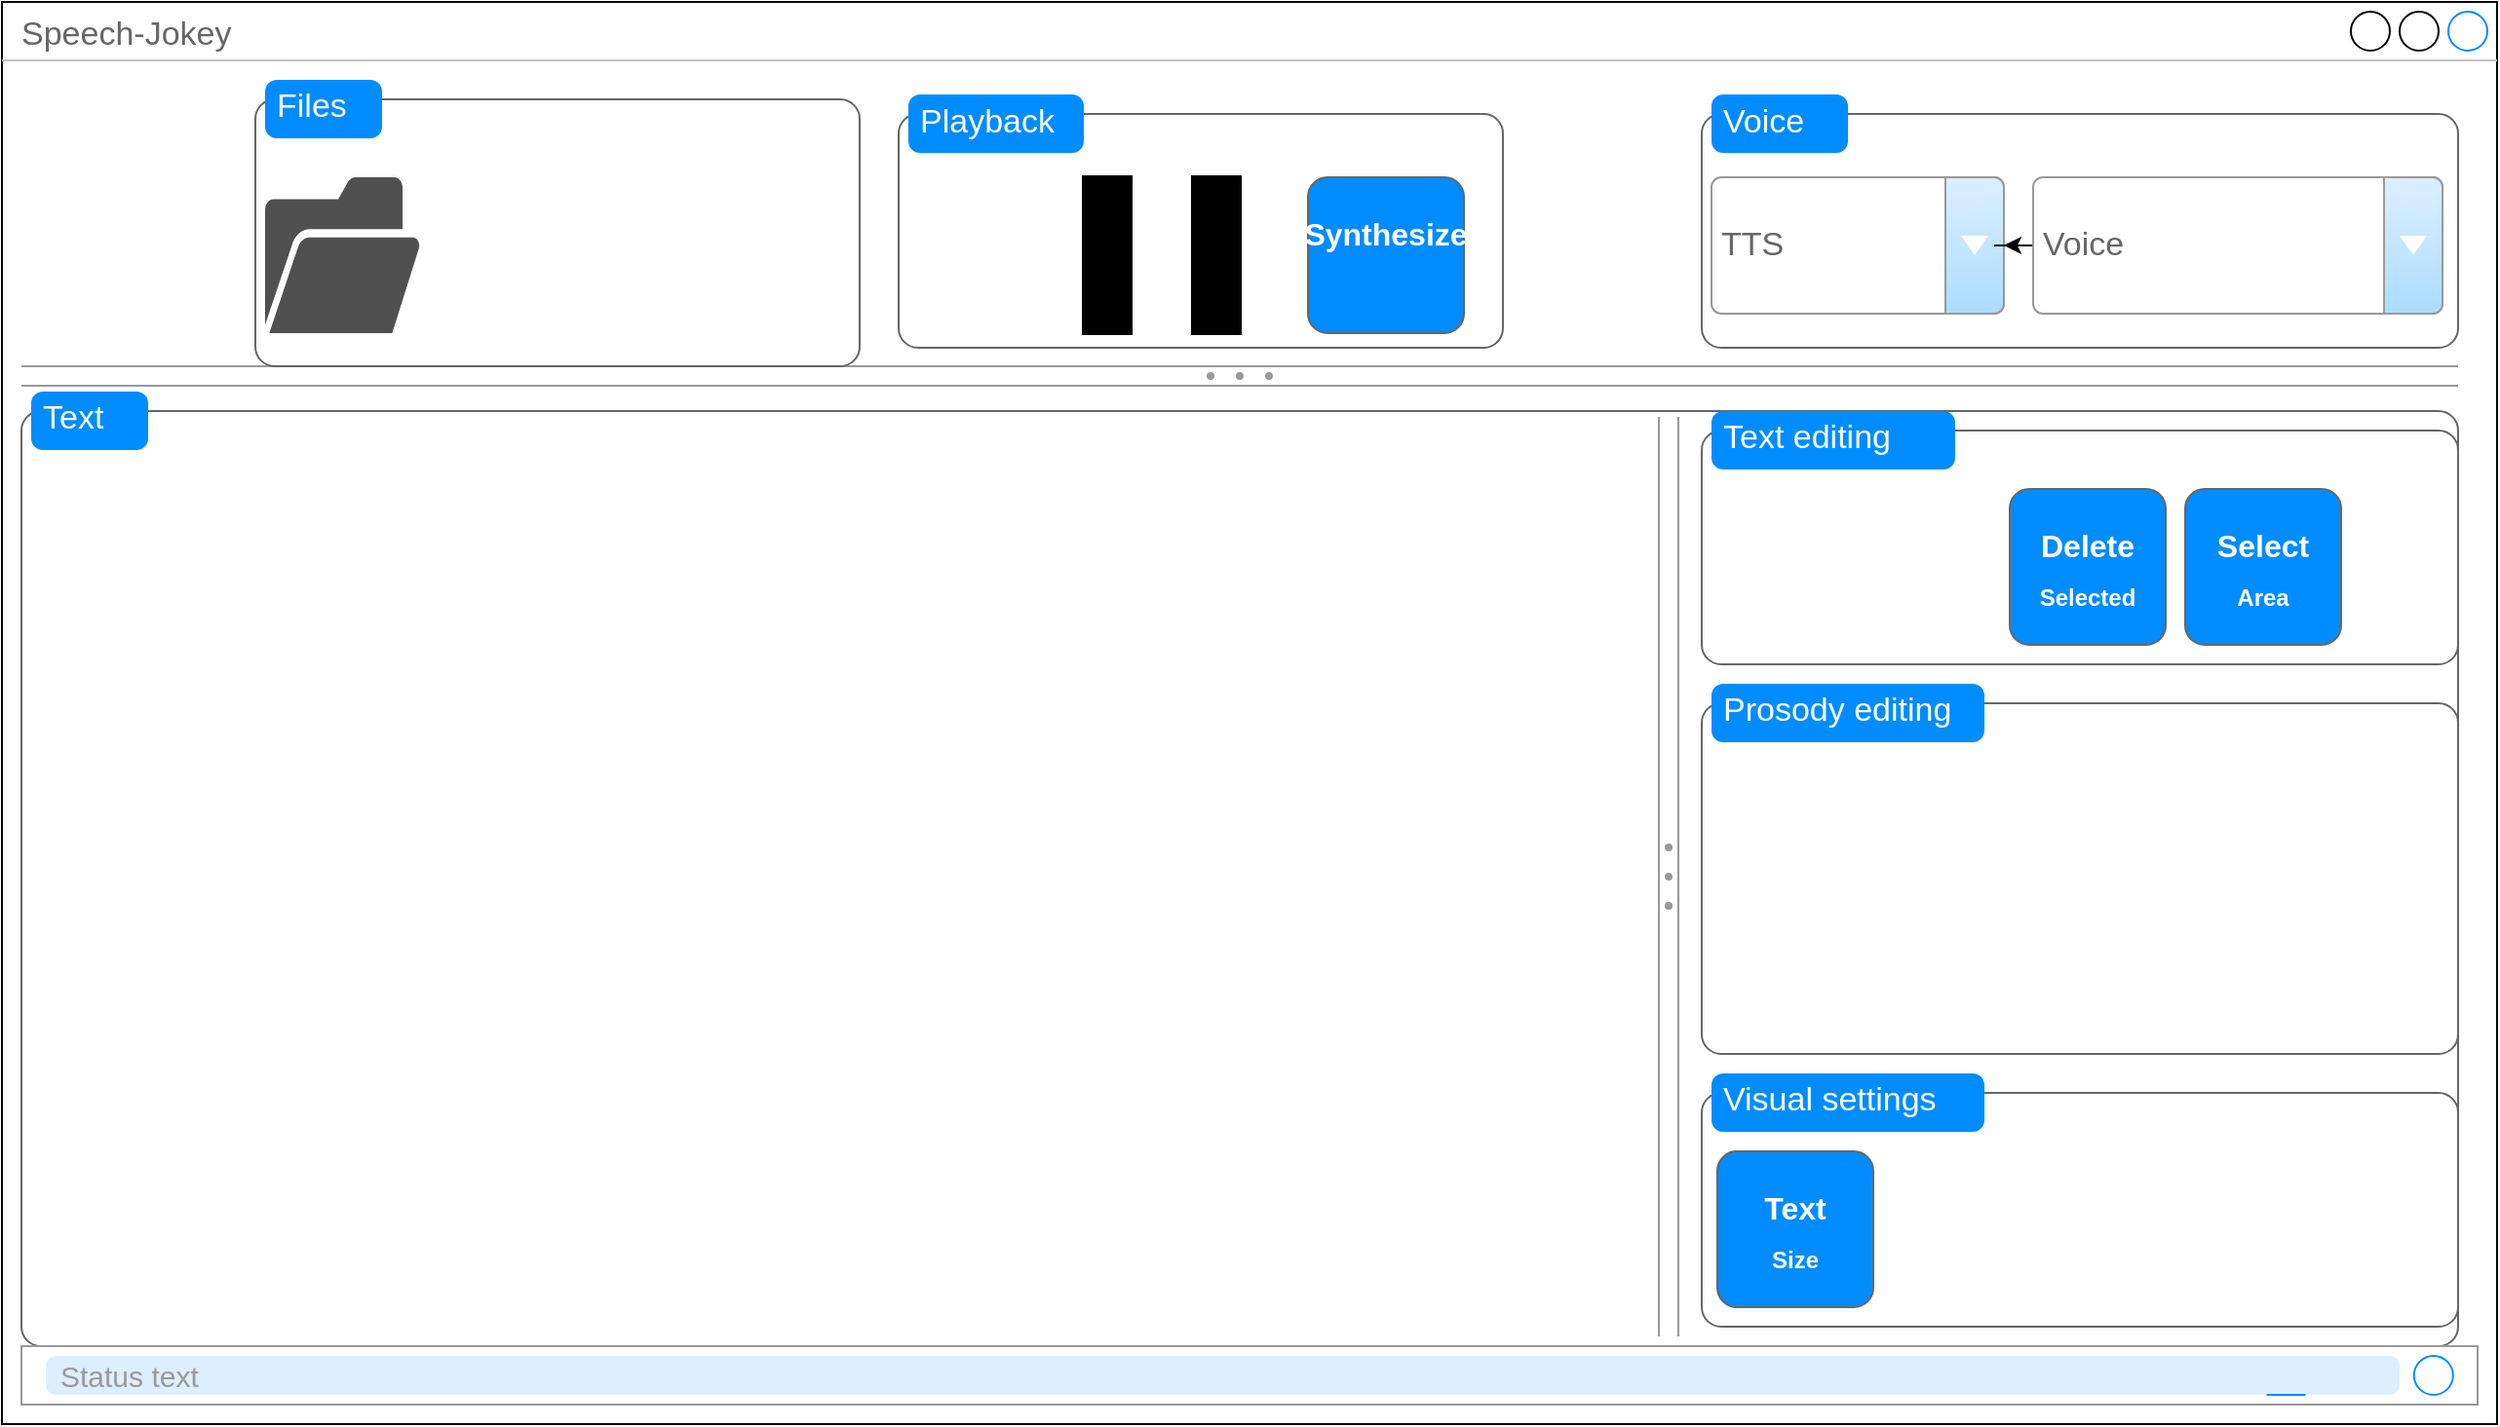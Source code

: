 <mxfile version="23.1.1" type="github">
  <diagram name="Page-1" id="PBg55gAw4XukbWbmwyFZ">
    <mxGraphModel dx="2278" dy="1466" grid="1" gridSize="10" guides="1" tooltips="1" connect="1" arrows="1" fold="1" page="1" pageScale="1" pageWidth="1654" pageHeight="1169" math="0" shadow="0">
      <root>
        <mxCell id="0" />
        <mxCell id="1" parent="0" />
        <mxCell id="mHXYmhf6QTTIRyPpXMR3-4" value="Speech-Jokey" style="strokeWidth=1;shadow=0;dashed=0;align=center;html=1;shape=mxgraph.mockup.containers.window;align=left;verticalAlign=top;spacingLeft=8;strokeColor2=#008cff;strokeColor3=#c4c4c4;fontColor=#666666;mainText=;fontSize=17;labelBackgroundColor=none;whiteSpace=wrap;" vertex="1" parent="1">
          <mxGeometry x="40" y="350" width="1280" height="730" as="geometry" />
        </mxCell>
        <mxCell id="mHXYmhf6QTTIRyPpXMR3-7" value="" style="shape=mxgraph.mockup.containers.marginRect;rectMarginTop=10;strokeColor=#666666;strokeWidth=1;dashed=0;rounded=1;arcSize=5;recursiveResize=0;html=1;whiteSpace=wrap;" vertex="1" parent="1">
          <mxGeometry x="50" y="550" width="1250" height="490" as="geometry" />
        </mxCell>
        <mxCell id="mHXYmhf6QTTIRyPpXMR3-8" value="Text" style="shape=rect;strokeColor=none;fillColor=#008cff;strokeWidth=1;dashed=0;rounded=1;arcSize=20;fontColor=#ffffff;fontSize=17;spacing=2;spacingTop=-2;align=left;autosize=1;spacingLeft=4;resizeWidth=0;resizeHeight=0;perimeter=none;html=1;whiteSpace=wrap;" vertex="1" parent="mHXYmhf6QTTIRyPpXMR3-7">
          <mxGeometry x="5" width="60" height="30" as="geometry" />
        </mxCell>
        <mxCell id="mHXYmhf6QTTIRyPpXMR3-34" value="" style="verticalLabelPosition=bottom;shadow=0;dashed=0;align=center;html=1;verticalAlign=top;strokeWidth=1;shape=mxgraph.mockup.forms.splitter;strokeColor=#999999;" vertex="1" parent="mHXYmhf6QTTIRyPpXMR3-7">
          <mxGeometry y="-13" width="1250" height="10" as="geometry" />
        </mxCell>
        <mxCell id="mHXYmhf6QTTIRyPpXMR3-9" value="" style="shape=mxgraph.mockup.containers.marginRect;rectMarginTop=10;strokeColor=#666666;strokeWidth=1;dashed=0;rounded=1;arcSize=5;recursiveResize=0;html=1;whiteSpace=wrap;" vertex="1" parent="1">
          <mxGeometry x="170" y="390" width="310" height="147" as="geometry" />
        </mxCell>
        <mxCell id="mHXYmhf6QTTIRyPpXMR3-10" value="Files" style="shape=rect;strokeColor=none;fillColor=#008cff;strokeWidth=1;dashed=0;rounded=1;arcSize=20;fontColor=#ffffff;fontSize=17;spacing=2;spacingTop=-2;align=left;autosize=1;spacingLeft=4;resizeWidth=0;resizeHeight=0;perimeter=none;html=1;whiteSpace=wrap;" vertex="1" parent="mHXYmhf6QTTIRyPpXMR3-9">
          <mxGeometry x="5" width="60" height="30" as="geometry" />
        </mxCell>
        <mxCell id="mHXYmhf6QTTIRyPpXMR3-38" value="" style="sketch=0;pointerEvents=1;shadow=0;dashed=0;html=1;strokeColor=none;fillColor=#505050;labelPosition=center;verticalLabelPosition=bottom;verticalAlign=top;outlineConnect=0;align=center;shape=mxgraph.office.concepts.folder_open;aspect=fixed;" vertex="1" parent="mHXYmhf6QTTIRyPpXMR3-9">
          <mxGeometry x="5" y="50" width="80" height="80" as="geometry" />
        </mxCell>
        <mxCell id="mHXYmhf6QTTIRyPpXMR3-39" value="" style="shape=image;html=1;verticalAlign=top;verticalLabelPosition=bottom;labelBackgroundColor=#ffffff;imageAspect=0;aspect=fixed;image=https://cdn4.iconfinder.com/data/icons/essential-part-2/32/158-Save-128.png" vertex="1" parent="mHXYmhf6QTTIRyPpXMR3-9">
          <mxGeometry x="90" y="50" width="80" height="80" as="geometry" />
        </mxCell>
        <mxCell id="mHXYmhf6QTTIRyPpXMR3-11" value="" style="shape=mxgraph.mockup.containers.marginRect;rectMarginTop=10;strokeColor=#666666;strokeWidth=1;dashed=0;rounded=1;arcSize=5;recursiveResize=0;html=1;whiteSpace=wrap;" vertex="1" parent="1">
          <mxGeometry x="912" y="397.5" width="388" height="130" as="geometry" />
        </mxCell>
        <mxCell id="mHXYmhf6QTTIRyPpXMR3-12" value="Voice" style="shape=rect;strokeColor=none;fillColor=#008cff;strokeWidth=1;dashed=0;rounded=1;arcSize=20;fontColor=#ffffff;fontSize=17;spacing=2;spacingTop=-2;align=left;autosize=1;spacingLeft=4;resizeWidth=0;resizeHeight=0;perimeter=none;html=1;whiteSpace=wrap;" vertex="1" parent="mHXYmhf6QTTIRyPpXMR3-11">
          <mxGeometry x="5" width="70" height="30" as="geometry" />
        </mxCell>
        <mxCell id="mHXYmhf6QTTIRyPpXMR3-35" value="TTS" style="strokeWidth=1;shadow=0;dashed=0;align=center;html=1;shape=mxgraph.mockup.forms.comboBox;strokeColor=#999999;fillColor=#ddeeff;align=left;fillColor2=#aaddff;mainText=;fontColor=#666666;fontSize=17;spacingLeft=3;" vertex="1" parent="mHXYmhf6QTTIRyPpXMR3-11">
          <mxGeometry x="5" y="42.5" width="150" height="70" as="geometry" />
        </mxCell>
        <mxCell id="mHXYmhf6QTTIRyPpXMR3-37" value="" style="edgeStyle=orthogonalEdgeStyle;rounded=0;orthogonalLoop=1;jettySize=auto;html=1;" edge="1" parent="mHXYmhf6QTTIRyPpXMR3-11" source="mHXYmhf6QTTIRyPpXMR3-36" target="mHXYmhf6QTTIRyPpXMR3-35">
          <mxGeometry relative="1" as="geometry" />
        </mxCell>
        <mxCell id="mHXYmhf6QTTIRyPpXMR3-36" value="Voice" style="strokeWidth=1;shadow=0;dashed=0;align=center;html=1;shape=mxgraph.mockup.forms.comboBox;strokeColor=#999999;fillColor=#ddeeff;align=left;fillColor2=#aaddff;mainText=;fontColor=#666666;fontSize=17;spacingLeft=3;" vertex="1" parent="mHXYmhf6QTTIRyPpXMR3-11">
          <mxGeometry x="170" y="42.5" width="210" height="70" as="geometry" />
        </mxCell>
        <mxCell id="mHXYmhf6QTTIRyPpXMR3-13" value="" style="shape=mxgraph.mockup.containers.marginRect;rectMarginTop=10;strokeColor=#666666;strokeWidth=1;dashed=0;rounded=1;arcSize=5;recursiveResize=0;html=1;whiteSpace=wrap;" vertex="1" parent="1">
          <mxGeometry x="500" y="397.5" width="310" height="130" as="geometry" />
        </mxCell>
        <mxCell id="mHXYmhf6QTTIRyPpXMR3-14" value="Playback" style="shape=rect;strokeColor=none;fillColor=#008cff;strokeWidth=1;dashed=0;rounded=1;arcSize=20;fontColor=#ffffff;fontSize=17;spacing=2;spacingTop=-2;align=left;autosize=1;spacingLeft=4;resizeWidth=0;resizeHeight=0;perimeter=none;html=1;whiteSpace=wrap;" vertex="1" parent="mHXYmhf6QTTIRyPpXMR3-13">
          <mxGeometry x="5" width="90" height="30" as="geometry" />
        </mxCell>
        <mxCell id="mHXYmhf6QTTIRyPpXMR3-41" value="" style="shape=image;html=1;verticalAlign=top;verticalLabelPosition=bottom;labelBackgroundColor=#ffffff;imageAspect=0;aspect=fixed;image=https://cdn4.iconfinder.com/data/icons/ionicons/512/icon-play-128.png" vertex="1" parent="mHXYmhf6QTTIRyPpXMR3-13">
          <mxGeometry x="10" y="42.5" width="80" height="80" as="geometry" />
        </mxCell>
        <mxCell id="mHXYmhf6QTTIRyPpXMR3-42" value="" style="html=1;verticalLabelPosition=bottom;align=center;labelBackgroundColor=#ffffff;verticalAlign=top;strokeWidth=2;strokeColor=#000000;shadow=0;dashed=0;shape=mxgraph.ios7.icons.pause;pointerEvents=1;aspect=fixed;fillColor=#000000;" vertex="1" parent="mHXYmhf6QTTIRyPpXMR3-13">
          <mxGeometry x="95" y="42.5" width="80" height="80" as="geometry" />
        </mxCell>
        <mxCell id="mHXYmhf6QTTIRyPpXMR3-60" value="" style="strokeWidth=1;shadow=0;dashed=0;align=center;html=1;shape=mxgraph.mockup.buttons.multiButton;fillColor=#008cff;strokeColor=#666666;mainText=;subText=;aspect=fixed;" vertex="1" parent="mHXYmhf6QTTIRyPpXMR3-13">
          <mxGeometry x="210" y="42.5" width="80" height="80" as="geometry" />
        </mxCell>
        <mxCell id="mHXYmhf6QTTIRyPpXMR3-61" value="Synthesize" style="strokeWidth=1;shadow=0;dashed=0;align=center;html=1;shape=mxgraph.mockup.anchor;fontSize=16;fontColor=#ffffff;fontStyle=1;whiteSpace=wrap;" vertex="1" parent="mHXYmhf6QTTIRyPpXMR3-60">
          <mxGeometry y="12.8" width="80" height="32" as="geometry" />
        </mxCell>
        <mxCell id="mHXYmhf6QTTIRyPpXMR3-62" value="" style="strokeWidth=1;shadow=0;dashed=0;align=center;html=1;shape=mxgraph.mockup.anchor;fontSize=12;fontColor=#ffffff;fontStyle=1;whiteSpace=wrap;" vertex="1" parent="mHXYmhf6QTTIRyPpXMR3-60">
          <mxGeometry y="48" width="80" height="16" as="geometry" />
        </mxCell>
        <mxCell id="mHXYmhf6QTTIRyPpXMR3-15" value="" style="shape=mxgraph.mockup.containers.marginRect;rectMarginTop=10;strokeColor=#666666;strokeWidth=1;dashed=0;rounded=1;arcSize=5;recursiveResize=0;html=1;whiteSpace=wrap;" vertex="1" parent="1">
          <mxGeometry x="912" y="560" width="388" height="130" as="geometry" />
        </mxCell>
        <mxCell id="mHXYmhf6QTTIRyPpXMR3-16" value="Text editing" style="shape=rect;strokeColor=none;fillColor=#008cff;strokeWidth=1;dashed=0;rounded=1;arcSize=20;fontColor=#ffffff;fontSize=17;spacing=2;spacingTop=-2;align=left;autosize=1;spacingLeft=4;resizeWidth=0;resizeHeight=0;perimeter=none;html=1;whiteSpace=wrap;" vertex="1" parent="mHXYmhf6QTTIRyPpXMR3-15">
          <mxGeometry x="5" width="125" height="30" as="geometry" />
        </mxCell>
        <mxCell id="mHXYmhf6QTTIRyPpXMR3-43" value="" style="shape=image;html=1;verticalAlign=top;verticalLabelPosition=bottom;labelBackgroundColor=#ffffff;imageAspect=0;aspect=fixed;image=https://cdn4.iconfinder.com/data/icons/ionicons/512/icon-arrow-left-c-128.png" vertex="1" parent="mHXYmhf6QTTIRyPpXMR3-15">
          <mxGeometry x="8" y="40" width="80" height="80" as="geometry" />
        </mxCell>
        <mxCell id="mHXYmhf6QTTIRyPpXMR3-44" value="" style="shape=image;html=1;verticalAlign=top;verticalLabelPosition=bottom;labelBackgroundColor=#ffffff;imageAspect=0;aspect=fixed;image=https://cdn4.iconfinder.com/data/icons/ionicons/512/icon-arrow-right-c-128.png" vertex="1" parent="mHXYmhf6QTTIRyPpXMR3-15">
          <mxGeometry x="78" y="40" width="80" height="80" as="geometry" />
        </mxCell>
        <mxCell id="mHXYmhf6QTTIRyPpXMR3-46" value="" style="strokeWidth=1;shadow=0;dashed=0;align=center;html=1;shape=mxgraph.mockup.buttons.multiButton;fillColor=#008cff;strokeColor=#666666;mainText=;subText=;aspect=fixed;" vertex="1" parent="mHXYmhf6QTTIRyPpXMR3-15">
          <mxGeometry x="158" y="40" width="80" height="80" as="geometry" />
        </mxCell>
        <mxCell id="mHXYmhf6QTTIRyPpXMR3-47" value="Delete" style="strokeWidth=1;shadow=0;dashed=0;align=center;html=1;shape=mxgraph.mockup.anchor;fontSize=16;fontColor=#ffffff;fontStyle=1;whiteSpace=wrap;" vertex="1" parent="mHXYmhf6QTTIRyPpXMR3-46">
          <mxGeometry y="12.8" width="80" height="32" as="geometry" />
        </mxCell>
        <mxCell id="mHXYmhf6QTTIRyPpXMR3-48" value="Selected" style="strokeWidth=1;shadow=0;dashed=0;align=center;html=1;shape=mxgraph.mockup.anchor;fontSize=12;fontColor=#ffffff;fontStyle=1;whiteSpace=wrap;" vertex="1" parent="mHXYmhf6QTTIRyPpXMR3-46">
          <mxGeometry y="48" width="80" height="16" as="geometry" />
        </mxCell>
        <mxCell id="mHXYmhf6QTTIRyPpXMR3-49" value="" style="strokeWidth=1;shadow=0;dashed=0;align=center;html=1;shape=mxgraph.mockup.buttons.multiButton;fillColor=#008cff;strokeColor=#666666;mainText=;subText=;aspect=fixed;" vertex="1" parent="mHXYmhf6QTTIRyPpXMR3-15">
          <mxGeometry x="248" y="40" width="80" height="80" as="geometry" />
        </mxCell>
        <mxCell id="mHXYmhf6QTTIRyPpXMR3-50" value="Select" style="strokeWidth=1;shadow=0;dashed=0;align=center;html=1;shape=mxgraph.mockup.anchor;fontSize=16;fontColor=#ffffff;fontStyle=1;whiteSpace=wrap;" vertex="1" parent="mHXYmhf6QTTIRyPpXMR3-49">
          <mxGeometry y="12.8" width="80" height="32" as="geometry" />
        </mxCell>
        <mxCell id="mHXYmhf6QTTIRyPpXMR3-51" value="Area" style="strokeWidth=1;shadow=0;dashed=0;align=center;html=1;shape=mxgraph.mockup.anchor;fontSize=12;fontColor=#ffffff;fontStyle=1;whiteSpace=wrap;" vertex="1" parent="mHXYmhf6QTTIRyPpXMR3-49">
          <mxGeometry y="48" width="80" height="16" as="geometry" />
        </mxCell>
        <mxCell id="mHXYmhf6QTTIRyPpXMR3-17" value="" style="shape=mxgraph.mockup.containers.marginRect;rectMarginTop=10;strokeColor=#666666;strokeWidth=1;dashed=0;rounded=1;arcSize=5;recursiveResize=0;html=1;whiteSpace=wrap;" vertex="1" parent="1">
          <mxGeometry x="912" y="700" width="388" height="190" as="geometry" />
        </mxCell>
        <mxCell id="mHXYmhf6QTTIRyPpXMR3-18" value="Prosody editing" style="shape=rect;strokeColor=none;fillColor=#008cff;strokeWidth=1;dashed=0;rounded=1;arcSize=20;fontColor=#ffffff;fontSize=17;spacing=2;spacingTop=-2;align=left;autosize=1;spacingLeft=4;resizeWidth=0;resizeHeight=0;perimeter=none;html=1;whiteSpace=wrap;" vertex="1" parent="mHXYmhf6QTTIRyPpXMR3-17">
          <mxGeometry x="5" width="140" height="30" as="geometry" />
        </mxCell>
        <mxCell id="mHXYmhf6QTTIRyPpXMR3-52" value="" style="shape=image;html=1;verticalAlign=top;verticalLabelPosition=bottom;labelBackgroundColor=#ffffff;imageAspect=0;aspect=fixed;image=https://cdn2.iconfinder.com/data/icons/emoji-line/32/emoji_8-128.png" vertex="1" parent="mHXYmhf6QTTIRyPpXMR3-17">
          <mxGeometry y="30" width="80" height="80" as="geometry" />
        </mxCell>
        <mxCell id="mHXYmhf6QTTIRyPpXMR3-53" value="" style="shape=image;html=1;verticalAlign=top;verticalLabelPosition=bottom;labelBackgroundColor=#ffffff;imageAspect=0;aspect=fixed;image=https://cdn2.iconfinder.com/data/icons/emoji-line/32/emoji_22-128.png" vertex="1" parent="mHXYmhf6QTTIRyPpXMR3-17">
          <mxGeometry x="78" y="30" width="80" height="80" as="geometry" />
        </mxCell>
        <mxCell id="mHXYmhf6QTTIRyPpXMR3-54" value="" style="shape=image;html=1;verticalAlign=top;verticalLabelPosition=bottom;labelBackgroundColor=#ffffff;imageAspect=0;aspect=fixed;image=https://cdn2.iconfinder.com/data/icons/emoji-line/32/emoji_4-128.png" vertex="1" parent="mHXYmhf6QTTIRyPpXMR3-17">
          <mxGeometry x="154" y="30" width="80" height="80" as="geometry" />
        </mxCell>
        <mxCell id="mHXYmhf6QTTIRyPpXMR3-55" value="" style="shape=image;html=1;verticalAlign=top;verticalLabelPosition=bottom;labelBackgroundColor=#ffffff;imageAspect=0;aspect=fixed;image=https://cdn4.iconfinder.com/data/icons/ionicons/512/icon-volume-medium-128.png" vertex="1" parent="mHXYmhf6QTTIRyPpXMR3-17">
          <mxGeometry x="8" y="110" width="80" height="80" as="geometry" />
        </mxCell>
        <mxCell id="mHXYmhf6QTTIRyPpXMR3-56" value="" style="shape=image;html=1;verticalAlign=top;verticalLabelPosition=bottom;labelBackgroundColor=#ffffff;imageAspect=0;aspect=fixed;image=https://cdn4.iconfinder.com/data/icons/ionicons/512/icon-volume-low-128.png" vertex="1" parent="mHXYmhf6QTTIRyPpXMR3-17">
          <mxGeometry x="80" y="110" width="80" height="80" as="geometry" />
        </mxCell>
        <mxCell id="mHXYmhf6QTTIRyPpXMR3-19" value="" style="shape=mxgraph.mockup.containers.marginRect;rectMarginTop=10;strokeColor=#666666;strokeWidth=1;dashed=0;rounded=1;arcSize=5;recursiveResize=0;html=1;whiteSpace=wrap;" vertex="1" parent="1">
          <mxGeometry x="912" y="900" width="388" height="130" as="geometry" />
        </mxCell>
        <mxCell id="mHXYmhf6QTTIRyPpXMR3-20" value="Visual settings" style="shape=rect;strokeColor=none;fillColor=#008cff;strokeWidth=1;dashed=0;rounded=1;arcSize=20;fontColor=#ffffff;fontSize=17;spacing=2;spacingTop=-2;align=left;autosize=1;spacingLeft=4;resizeWidth=0;resizeHeight=0;perimeter=none;html=1;whiteSpace=wrap;" vertex="1" parent="mHXYmhf6QTTIRyPpXMR3-19">
          <mxGeometry x="5" width="140" height="30" as="geometry" />
        </mxCell>
        <mxCell id="mHXYmhf6QTTIRyPpXMR3-57" value="" style="strokeWidth=1;shadow=0;dashed=0;align=center;html=1;shape=mxgraph.mockup.buttons.multiButton;fillColor=#008cff;strokeColor=#666666;mainText=;subText=;aspect=fixed;" vertex="1" parent="mHXYmhf6QTTIRyPpXMR3-19">
          <mxGeometry x="8" y="40" width="80" height="80" as="geometry" />
        </mxCell>
        <mxCell id="mHXYmhf6QTTIRyPpXMR3-58" value="Text" style="strokeWidth=1;shadow=0;dashed=0;align=center;html=1;shape=mxgraph.mockup.anchor;fontSize=16;fontColor=#ffffff;fontStyle=1;whiteSpace=wrap;" vertex="1" parent="mHXYmhf6QTTIRyPpXMR3-57">
          <mxGeometry y="12.8" width="80" height="32" as="geometry" />
        </mxCell>
        <mxCell id="mHXYmhf6QTTIRyPpXMR3-59" value="Size" style="strokeWidth=1;shadow=0;dashed=0;align=center;html=1;shape=mxgraph.mockup.anchor;fontSize=12;fontColor=#ffffff;fontStyle=1;whiteSpace=wrap;" vertex="1" parent="mHXYmhf6QTTIRyPpXMR3-57">
          <mxGeometry y="48" width="80" height="16" as="geometry" />
        </mxCell>
        <mxCell id="mHXYmhf6QTTIRyPpXMR3-21" value="" style="strokeWidth=1;shadow=0;dashed=0;align=center;html=1;shape=mxgraph.mockup.misc.rrect;rSize=0;strokeColor=#999999;fillColor=#ffffff;" vertex="1" parent="1">
          <mxGeometry x="50" y="1040" width="1260" height="30" as="geometry" />
        </mxCell>
        <mxCell id="mHXYmhf6QTTIRyPpXMR3-22" value="Status text" style="strokeWidth=1;shadow=0;dashed=0;align=center;html=1;shape=mxgraph.mockup.misc.rrect;rSize=5;strokeColor=none;fontSize=15;fontColor=#999999;fillColor=#ddeeff;align=left;spacingLeft=5;whiteSpace=wrap;" vertex="1" parent="mHXYmhf6QTTIRyPpXMR3-21">
          <mxGeometry x="12.6" y="5" width="1207.4" height="20" as="geometry" />
        </mxCell>
        <mxCell id="mHXYmhf6QTTIRyPpXMR3-25" value="" style="strokeWidth=1;shadow=0;dashed=0;align=center;html=1;shape=mxgraph.mockup.misc.anchor;" vertex="1" parent="mHXYmhf6QTTIRyPpXMR3-21">
          <mxGeometry x="1247.4" y="15" as="geometry" />
        </mxCell>
        <mxCell id="mHXYmhf6QTTIRyPpXMR3-26" value="" style="shape=ellipse;fillColor=none;strokeColor=#008cff;resizable=0;html=1;" vertex="1" parent="mHXYmhf6QTTIRyPpXMR3-25">
          <mxGeometry x="-20" y="-10" width="20" height="20" as="geometry" />
        </mxCell>
        <mxCell id="mHXYmhf6QTTIRyPpXMR3-27" value="" style="strokeWidth=1;shadow=0;dashed=0;align=center;html=1;shape=mxgraph.mockup.misc.anchor;" vertex="1" parent="mHXYmhf6QTTIRyPpXMR3-21">
          <mxGeometry x="1171.8" y="15" as="geometry" />
        </mxCell>
        <mxCell id="mHXYmhf6QTTIRyPpXMR3-28" value="" style="shape=line;strokeColor=#008cff;resizable=0;" vertex="1" parent="mHXYmhf6QTTIRyPpXMR3-27">
          <mxGeometry x="-20" y="5" width="20" height="10" as="geometry" />
        </mxCell>
        <mxCell id="mHXYmhf6QTTIRyPpXMR3-31" value="" style="shape=image;html=1;verticalAlign=top;verticalLabelPosition=bottom;labelBackgroundColor=#ffffff;imageAspect=0;aspect=fixed;image=https://cdn4.iconfinder.com/data/icons/geosm-e-commerce/48/menu-128.png" vertex="1" parent="1">
          <mxGeometry x="50" y="420" width="130" height="130" as="geometry" />
        </mxCell>
        <mxCell id="mHXYmhf6QTTIRyPpXMR3-32" value="" style="verticalLabelPosition=bottom;shadow=0;dashed=0;align=center;html=1;verticalAlign=top;strokeWidth=1;shape=mxgraph.mockup.forms.splitter;strokeColor=#999999;direction=north;" vertex="1" parent="1">
          <mxGeometry x="890" y="563" width="10" height="472" as="geometry" />
        </mxCell>
      </root>
    </mxGraphModel>
  </diagram>
</mxfile>
